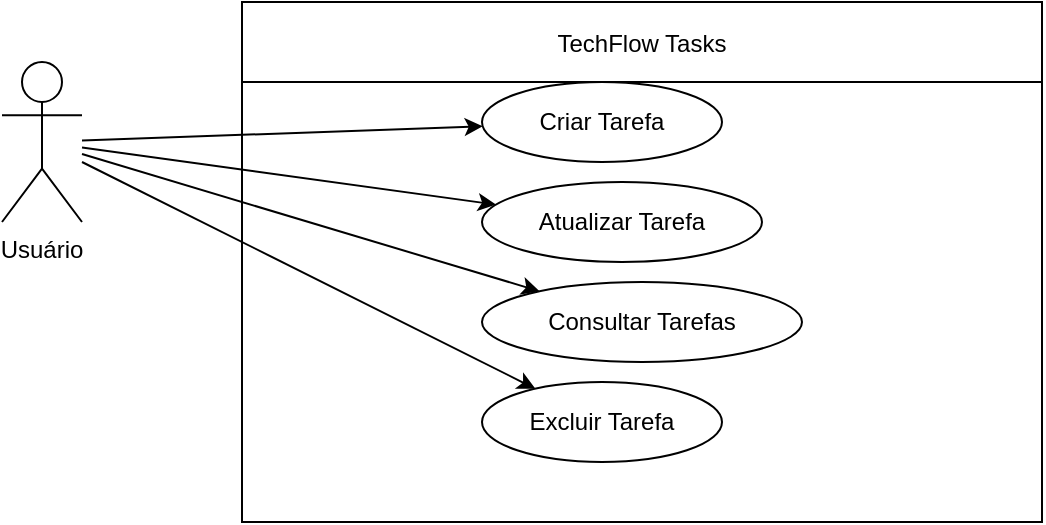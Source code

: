 <mxfile version="24.7.7" type="device">
  <diagram id="usecase" name="Use Case">
    <mxGraphModel><root>
      <mxCell id="0"/><mxCell id="1" parent="0"/>
      <mxCell id="actor1" value="Usuário" style="shape=umlActor;verticalLabelPosition=bottom;verticalAlign=top;" vertex="1" parent="1">
        <mxGeometry x="60" y="60" width="40" height="80" as="geometry"/>
      </mxCell>
      <mxCell id="sys" value="TechFlow Tasks" style="shape=swimlane;childLayout=stackLayout;horizontal=1;" vertex="1" parent="1">
        <mxGeometry x="180" y="30" width="400" height="260" as="geometry"/>
      </mxCell>
      <mxCell id="uc1" value="Criar Tarefa" style="ellipse;whiteSpace=wrap;html=1;" vertex="1" parent="sys">
        <mxGeometry x="120" y="40" width="120" height="40" as="geometry"/>
      </mxCell>
      <mxCell id="uc2" value="Atualizar Tarefa" style="ellipse;whiteSpace=wrap;html=1;" vertex="1" parent="sys">
        <mxGeometry x="120" y="90" width="140" height="40" as="geometry"/>
      </mxCell>
      <mxCell id="uc3" value="Consultar Tarefas" style="ellipse;whiteSpace=wrap;html=1;" vertex="1" parent="sys">
        <mxGeometry x="120" y="140" width="160" height="40" as="geometry"/>
      </mxCell>
      <mxCell id="uc4" value="Excluir Tarefa" style="ellipse;whiteSpace=wrap;html=1;" vertex="1" parent="sys">
        <mxGeometry x="120" y="190" width="120" height="40" as="geometry"/>
      </mxCell>
      <mxCell id="edge1" edge="1" parent="1" source="actor1" target="uc1"><mxGeometry relative="1" as="geometry"/></mxCell>
      <mxCell id="edge2" edge="1" parent="1" source="actor1" target="uc2"><mxGeometry relative="1" as="geometry"/></mxCell>
      <mxCell id="edge3" edge="1" parent="1" source="actor1" target="uc3"><mxGeometry relative="1" as="geometry"/></mxCell>
      <mxCell id="edge4" edge="1" parent="1" source="actor1" target="uc4"><mxGeometry relative="1" as="geometry"/></mxCell>
    </root></mxGraphModel>
  </diagram>
</mxfile>
